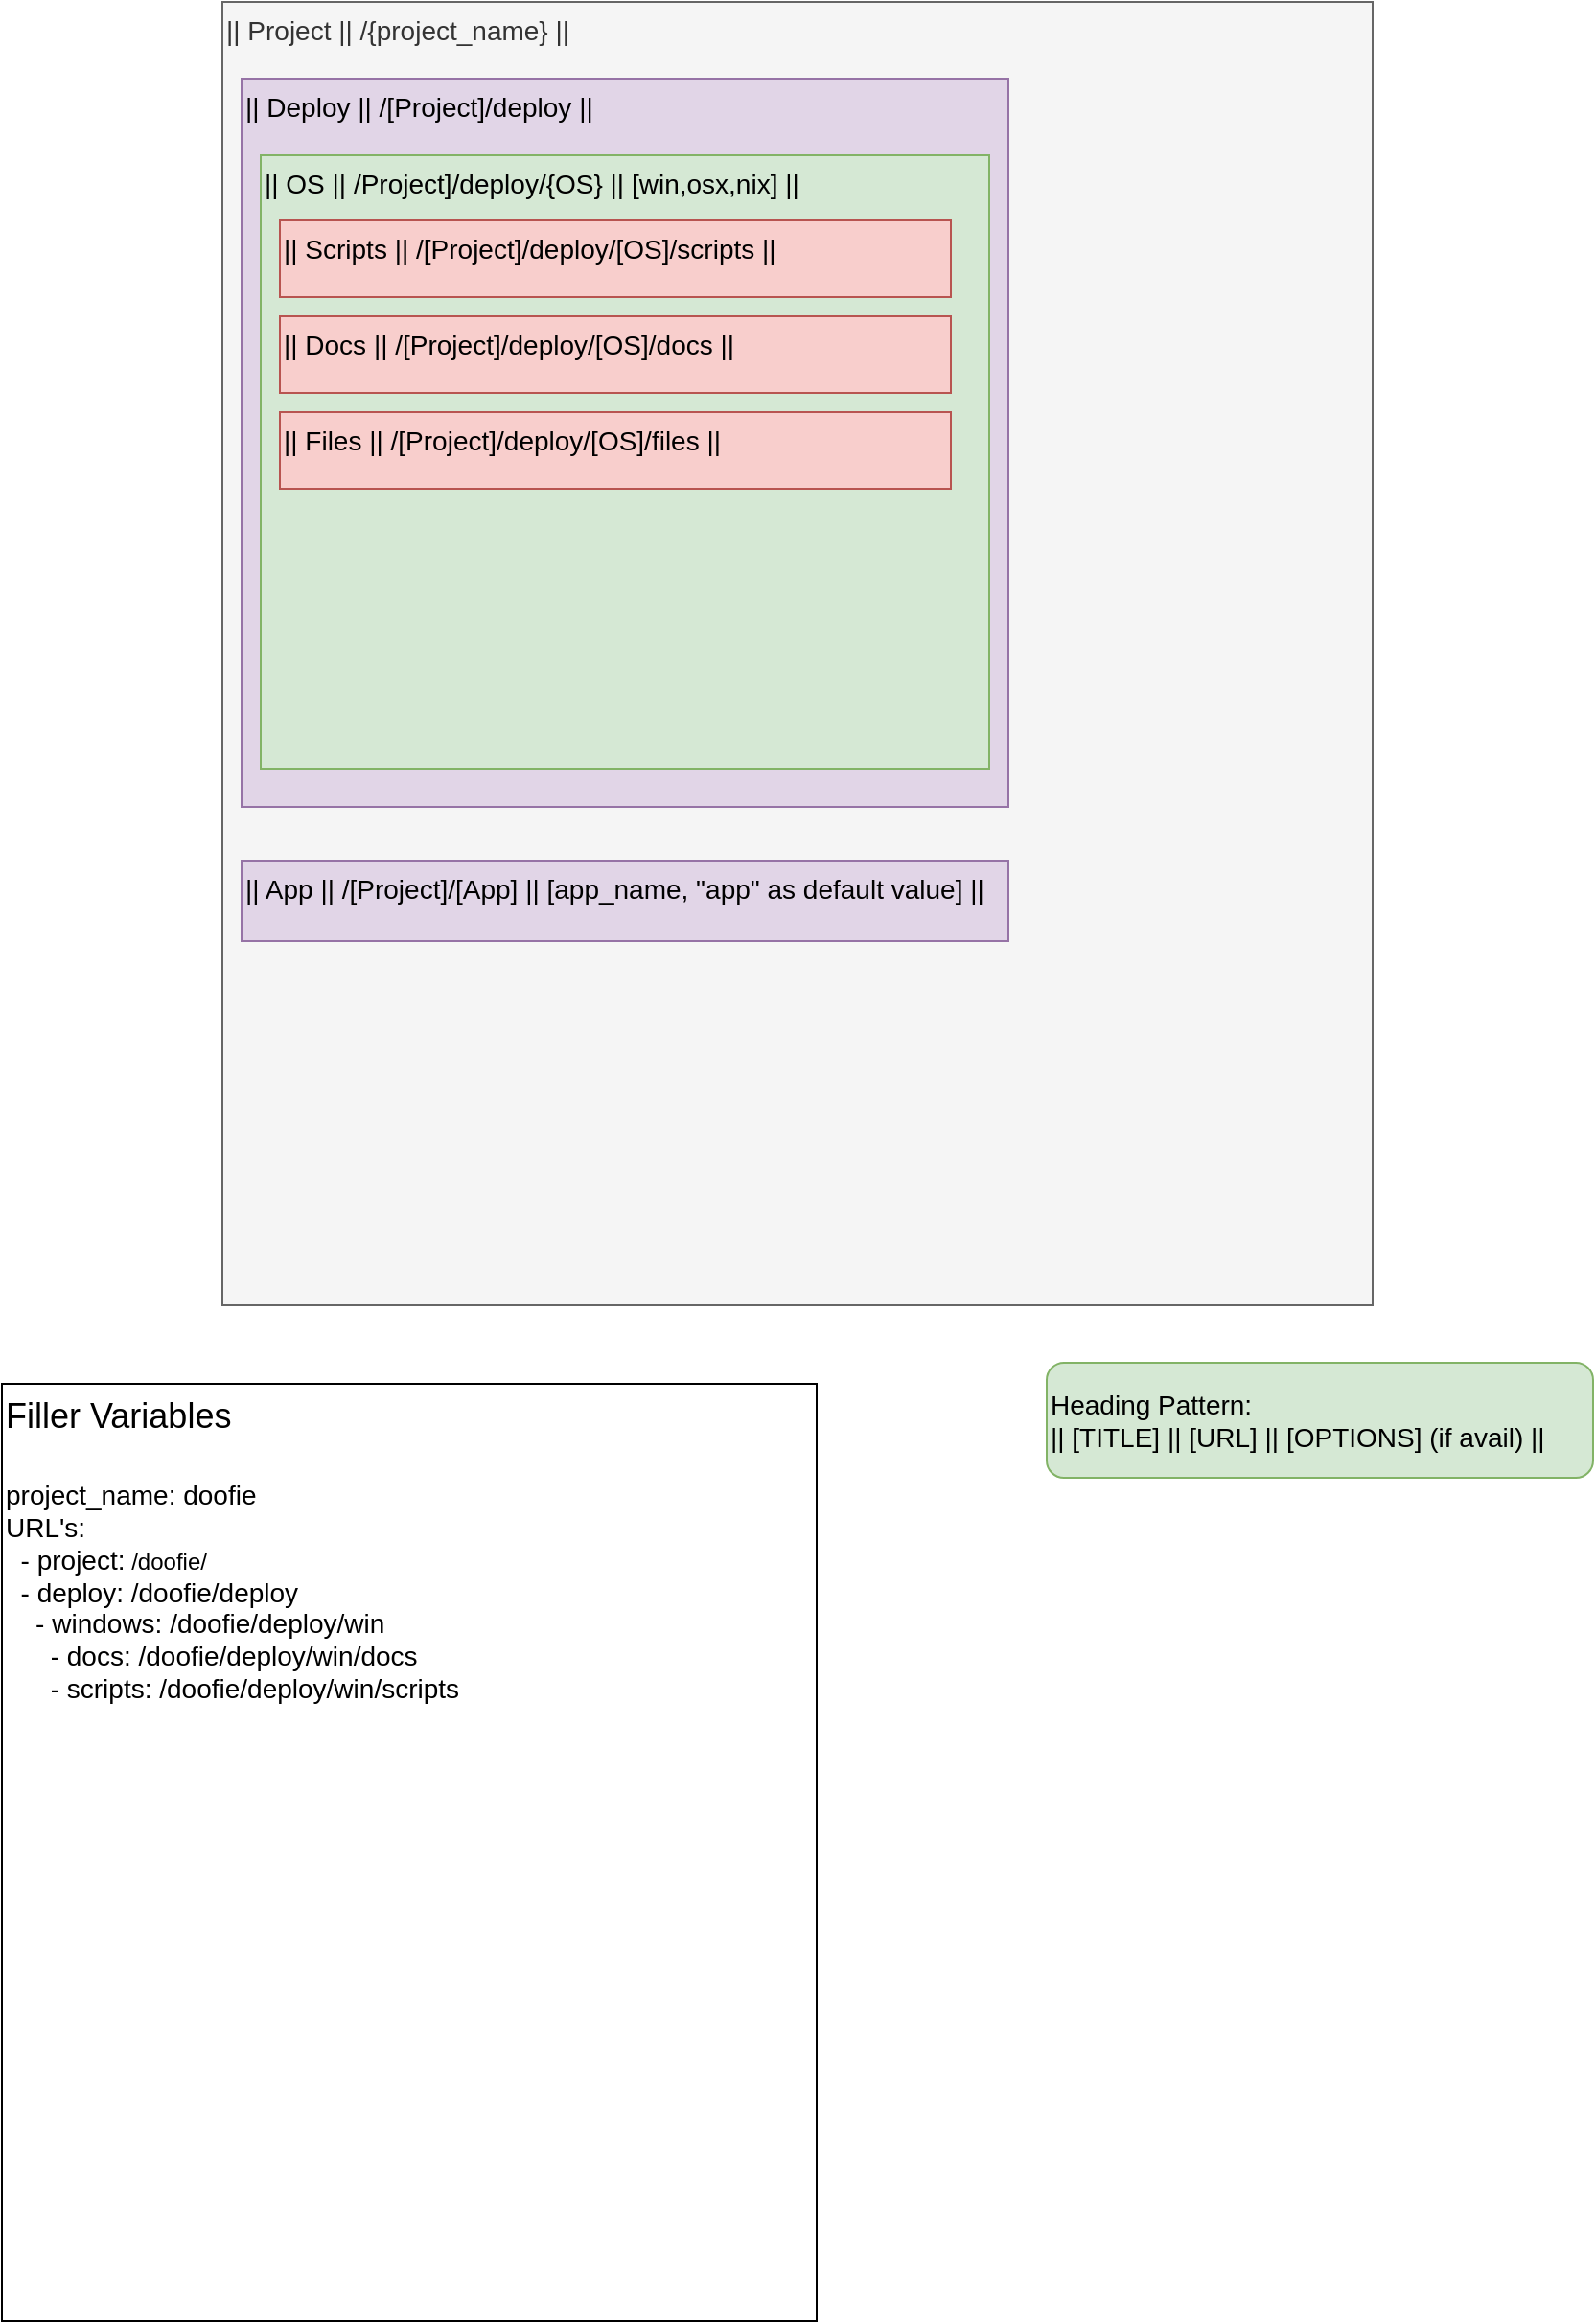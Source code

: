 <mxfile version="12.3.8" type="github" pages="1">
  <diagram id="uNWm9hSnhF2zcXGH-H5W" name="Page-1">
    <mxGraphModel dx="966" dy="739" grid="1" gridSize="10" guides="1" tooltips="1" connect="1" arrows="1" fold="1" page="1" pageScale="1" pageWidth="850" pageHeight="1100" math="0" shadow="0">
      <root>
        <mxCell id="0"/>
        <mxCell id="1" parent="0"/>
        <mxCell id="tNTnbMQYnR6y0WdzU1tK-1" value="&lt;div style=&quot;font-size: 14px&quot;&gt;|| Project || /{project_name} ||&lt;br&gt;&lt;/div&gt;" style="rounded=0;whiteSpace=wrap;html=1;labelPosition=center;verticalLabelPosition=middle;align=left;verticalAlign=top;spacingLeft=0;spacingRight=0;spacingTop=0;spacingBottom=0;textDirection=ltr;fontSize=18;fillColor=#f5f5f5;strokeColor=#666666;fontColor=#333333;" vertex="1" parent="1">
          <mxGeometry x="120" y="60" width="600" height="680" as="geometry"/>
        </mxCell>
        <mxCell id="tNTnbMQYnR6y0WdzU1tK-4" value="&lt;div style=&quot;font-size: 14px&quot;&gt;|| Deploy || /[Project]/deploy ||&lt;br&gt;&lt;/div&gt;" style="rounded=0;whiteSpace=wrap;html=1;labelPosition=center;verticalLabelPosition=middle;align=left;verticalAlign=top;spacingLeft=0;spacingRight=0;spacingTop=0;spacingBottom=0;textDirection=ltr;fontSize=18;fillColor=#e1d5e7;strokeColor=#9673a6;" vertex="1" parent="1">
          <mxGeometry x="130" y="100" width="400" height="380" as="geometry"/>
        </mxCell>
        <mxCell id="tNTnbMQYnR6y0WdzU1tK-5" value="&lt;div&gt;Filler Variables&lt;/div&gt;&lt;div&gt;&lt;br&gt;&lt;/div&gt;&lt;div style=&quot;font-size: 14px&quot;&gt;project_name: doofie&lt;br&gt;&lt;/div&gt;&lt;div style=&quot;font-size: 14px&quot;&gt;&lt;font style=&quot;font-size: 14px&quot;&gt;URL&#39;s:&lt;/font&gt;&lt;/div&gt;&lt;div style=&quot;font-size: 12px&quot;&gt;&lt;font style=&quot;font-size: 14px&quot;&gt;&amp;nbsp; - project:&lt;/font&gt; /doofie/&lt;/div&gt;&lt;div style=&quot;font-size: 14px&quot;&gt;&amp;nbsp; - deploy: /doofie/deploy&lt;/div&gt;&lt;div style=&quot;font-size: 14px&quot;&gt;&amp;nbsp;&amp;nbsp;&amp;nbsp; - windows: /doofie/deploy/win&lt;br&gt;&lt;/div&gt;&lt;div style=&quot;font-size: 14px&quot;&gt;&amp;nbsp;&amp;nbsp;&amp;nbsp;&amp;nbsp;&amp;nbsp; - docs: /doofie/deploy/win/docs&lt;/div&gt;&lt;div style=&quot;font-size: 14px&quot;&gt;&amp;nbsp;&amp;nbsp;&amp;nbsp;&amp;nbsp;&amp;nbsp; - scripts: /doofie/deploy/win/scripts&lt;br&gt;&lt;/div&gt;" style="rounded=0;whiteSpace=wrap;html=1;fontSize=18;align=left;verticalAlign=top;" vertex="1" parent="1">
          <mxGeometry x="5" y="781" width="425" height="489" as="geometry"/>
        </mxCell>
        <mxCell id="tNTnbMQYnR6y0WdzU1tK-9" value="|| OS || /Project]/deploy/{OS} || [win,osx,nix] ||" style="rounded=0;whiteSpace=wrap;html=1;fontSize=14;align=left;verticalAlign=top;fillColor=#d5e8d4;strokeColor=#82b366;" vertex="1" parent="1">
          <mxGeometry x="140" y="140" width="380" height="320" as="geometry"/>
        </mxCell>
        <mxCell id="tNTnbMQYnR6y0WdzU1tK-10" value="&lt;div&gt;Heading Pattern:&lt;/div&gt;&lt;div&gt;|| [TITLE] || [URL] || [OPTIONS] (if avail) ||&lt;br&gt;&lt;/div&gt;" style="rounded=1;whiteSpace=wrap;html=1;fontSize=14;align=left;fillColor=#d5e8d4;strokeColor=#82b366;" vertex="1" parent="1">
          <mxGeometry x="550" y="770" width="285" height="60" as="geometry"/>
        </mxCell>
        <mxCell id="tNTnbMQYnR6y0WdzU1tK-6" value="|| Scripts || /[Project]/deploy/[OS]/scripts ||" style="rounded=0;whiteSpace=wrap;html=1;fontSize=14;align=left;verticalAlign=top;fillColor=#f8cecc;strokeColor=#b85450;" vertex="1" parent="1">
          <mxGeometry x="150" y="174" width="350" height="40" as="geometry"/>
        </mxCell>
        <mxCell id="tNTnbMQYnR6y0WdzU1tK-7" value="|| Docs || /[Project]/deploy/[OS]/docs ||" style="rounded=0;whiteSpace=wrap;html=1;fontSize=14;align=left;verticalAlign=top;fillColor=#f8cecc;strokeColor=#b85450;" vertex="1" parent="1">
          <mxGeometry x="150" y="224" width="350" height="40" as="geometry"/>
        </mxCell>
        <mxCell id="tNTnbMQYnR6y0WdzU1tK-11" value="|| Files || /[Project]/deploy/[OS]/files ||" style="rounded=0;whiteSpace=wrap;html=1;fontSize=14;align=left;verticalAlign=top;fillColor=#f8cecc;strokeColor=#b85450;" vertex="1" parent="1">
          <mxGeometry x="150" y="274" width="350" height="40" as="geometry"/>
        </mxCell>
        <mxCell id="tNTnbMQYnR6y0WdzU1tK-12" value="&lt;div style=&quot;font-size: 14px&quot;&gt;|| App || /[Project]/[App] || [app_name, &quot;app&quot; as default value] ||&lt;br&gt;&lt;/div&gt;" style="rounded=0;whiteSpace=wrap;html=1;labelPosition=center;verticalLabelPosition=middle;align=left;verticalAlign=top;spacingLeft=0;spacingRight=0;spacingTop=0;spacingBottom=0;textDirection=ltr;fontSize=18;fillColor=#e1d5e7;strokeColor=#9673a6;" vertex="1" parent="1">
          <mxGeometry x="130" y="508" width="400" height="42" as="geometry"/>
        </mxCell>
      </root>
    </mxGraphModel>
  </diagram>
</mxfile>
